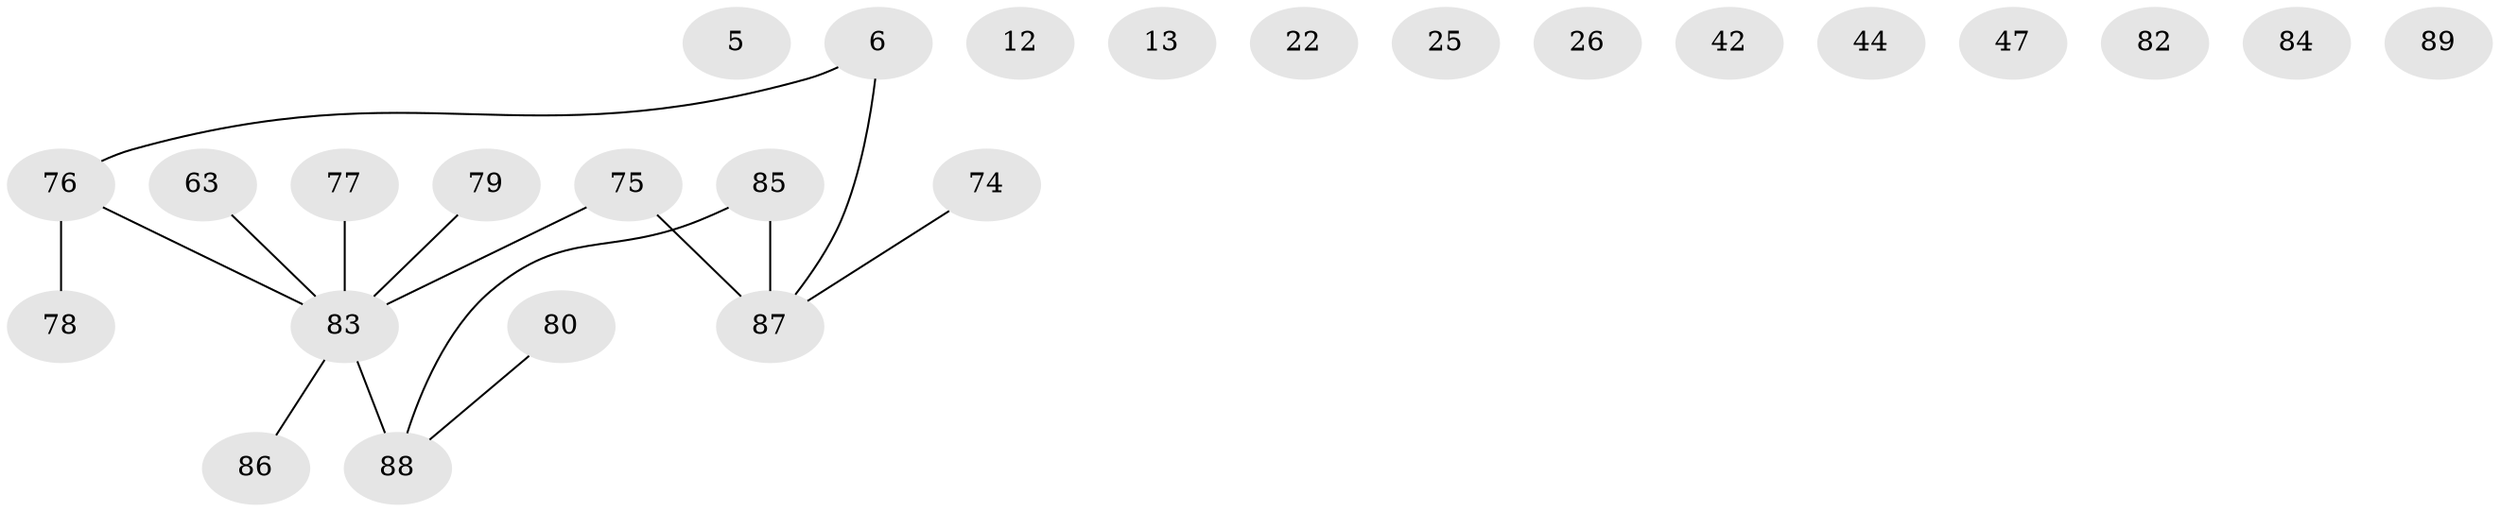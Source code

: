 // original degree distribution, {2: 0.3707865168539326, 1: 0.30337078651685395, 0: 0.0898876404494382, 3: 0.07865168539325842, 6: 0.011235955056179775, 4: 0.10112359550561797, 5: 0.033707865168539325, 7: 0.011235955056179775}
// Generated by graph-tools (version 1.1) at 2025/43/03/04/25 21:43:31]
// undirected, 26 vertices, 15 edges
graph export_dot {
graph [start="1"]
  node [color=gray90,style=filled];
  5;
  6;
  12 [super="+2"];
  13;
  22;
  25;
  26;
  42;
  44 [super="+3"];
  47;
  63 [super="+24+56"];
  74 [super="+66"];
  75 [super="+61+71"];
  76 [super="+55+36+60+19"];
  77;
  78 [super="+52+73"];
  79 [super="+49"];
  80 [super="+10"];
  82 [super="+11+43"];
  83 [super="+51+15+65+67"];
  84 [super="+30+81"];
  85 [super="+33"];
  86 [super="+58+70"];
  87 [super="+9+37+72"];
  88 [super="+64+69+68"];
  89;
  6 -- 87 [weight=2];
  6 -- 76;
  63 -- 83;
  74 -- 87;
  75 -- 87 [weight=2];
  75 -- 83 [weight=2];
  76 -- 78;
  76 -- 83 [weight=4];
  77 -- 83;
  79 -- 83;
  80 -- 88;
  83 -- 88 [weight=4];
  83 -- 86;
  85 -- 87 [weight=2];
  85 -- 88 [weight=2];
}

